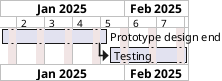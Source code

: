{
  "sha1": "ayu2p44kp5p2by9y01a4sar7mjhzzx5",
  "insertion": {
    "when": "2025-05-15T16:42:01.241Z",
    "url": "https://forum.plantuml.net/20036/change-starting-day-of-a-week",
    "user": "plantuml@gmail.com"
  }
}
@startgantt
printscale weekly
weeks starts on Sunday and must have at least 4 days
saturday are closed
friday are closed

Project starts the 1st of january 2025
[Prototype design end] as [TASK1] requires 19 days

[Testing] requires 14 days
[TASK1]->[Testing]

@endgantt
